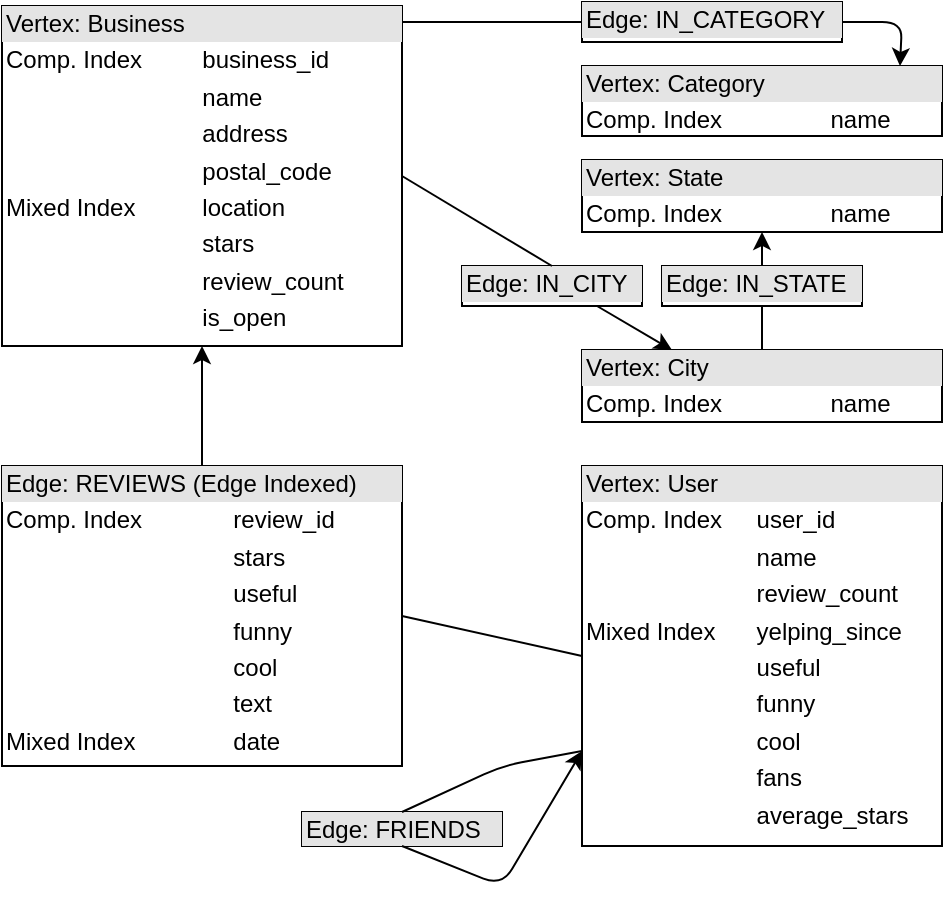 <mxfile version="12.1.2" type="device" pages="1"><diagram id="NwQjBXzm_egFfH6iz95A" name="Page-1"><mxGraphModel dx="1408" dy="739" grid="1" gridSize="10" guides="1" tooltips="1" connect="1" arrows="1" fold="1" page="1" pageScale="1" pageWidth="850" pageHeight="1100" math="0" shadow="0"><root><mxCell id="0"/><mxCell id="1" parent="0"/><mxCell id="M6VFCCf4fbQVGGwepapb-1" value="&lt;div style=&quot;box-sizing: border-box ; width: 100% ; background: #e4e4e4 ; padding: 2px&quot;&gt;Edge: REVIEWS (Edge Indexed)&lt;/div&gt;&lt;table style=&quot;width: 100% ; font-size: 1em&quot; cellpadding=&quot;2&quot; cellspacing=&quot;0&quot;&gt;&lt;tbody&gt;&lt;tr&gt;&lt;td&gt;Comp. Index&lt;/td&gt;&lt;td&gt;review_id&lt;/td&gt;&lt;/tr&gt;&lt;tr&gt;&lt;td&gt;&lt;br&gt;&lt;/td&gt;&lt;td&gt;stars&lt;/td&gt;&lt;/tr&gt;&lt;tr&gt;&lt;td&gt;&lt;br&gt;&lt;/td&gt;&lt;td&gt;useful&lt;/td&gt;&lt;/tr&gt;&lt;tr&gt;&lt;td&gt;&lt;br&gt;&lt;/td&gt;&lt;td&gt;funny&lt;/td&gt;&lt;/tr&gt;&lt;tr&gt;&lt;td&gt;&lt;br&gt;&lt;/td&gt;&lt;td&gt;cool&lt;/td&gt;&lt;/tr&gt;&lt;tr&gt;&lt;td&gt;&lt;br&gt;&lt;/td&gt;&lt;td&gt;text&lt;/td&gt;&lt;/tr&gt;&lt;tr&gt;&lt;td&gt;Mixed Index&lt;/td&gt;&lt;td&gt;date&lt;/td&gt;&lt;/tr&gt;&lt;/tbody&gt;&lt;/table&gt;" style="verticalAlign=top;align=left;overflow=fill;html=1;" parent="1" vertex="1"><mxGeometry x="120" y="290" width="200" height="150" as="geometry"/></mxCell><mxCell id="M6VFCCf4fbQVGGwepapb-2" value="&lt;div style=&quot;box-sizing: border-box ; width: 100% ; background: #e4e4e4 ; padding: 2px&quot;&gt;Vertex: Business&lt;/div&gt;&lt;table style=&quot;width: 100% ; font-size: 1em&quot; cellpadding=&quot;2&quot; cellspacing=&quot;0&quot;&gt;&lt;tbody&gt;&lt;tr&gt;&lt;td&gt;Comp. Index&lt;/td&gt;&lt;td&gt;business_id&lt;/td&gt;&lt;/tr&gt;&lt;tr&gt;&lt;td&gt;&lt;br&gt;&lt;/td&gt;&lt;td&gt;name&lt;/td&gt;&lt;/tr&gt;&lt;tr&gt;&lt;td&gt;&lt;br&gt;&lt;/td&gt;&lt;td&gt;address&lt;/td&gt;&lt;/tr&gt;&lt;tr&gt;&lt;td&gt;&lt;br&gt;&lt;/td&gt;&lt;td&gt;postal_code&lt;/td&gt;&lt;/tr&gt;&lt;tr&gt;&lt;td&gt;Mixed Index&lt;/td&gt;&lt;td&gt;location&lt;/td&gt;&lt;/tr&gt;&lt;tr&gt;&lt;td&gt;&lt;br&gt;&lt;/td&gt;&lt;td&gt;stars&lt;/td&gt;&lt;/tr&gt;&lt;tr&gt;&lt;td&gt;&lt;br&gt;&lt;/td&gt;&lt;td&gt;review_count&lt;/td&gt;&lt;/tr&gt;&lt;tr&gt;&lt;td&gt;&lt;br&gt;&lt;/td&gt;&lt;td&gt;is_open&lt;/td&gt;&lt;/tr&gt;&lt;/tbody&gt;&lt;/table&gt;" style="verticalAlign=top;align=left;overflow=fill;html=1;" parent="1" vertex="1"><mxGeometry x="120" y="60" width="200" height="170" as="geometry"/></mxCell><mxCell id="M6VFCCf4fbQVGGwepapb-3" value="&lt;div style=&quot;box-sizing: border-box ; width: 100% ; background: #e4e4e4 ; padding: 2px&quot;&gt;Vertex: Category&lt;/div&gt;&lt;table style=&quot;width: 100% ; font-size: 1em&quot; cellpadding=&quot;2&quot; cellspacing=&quot;0&quot;&gt;&lt;tbody&gt;&lt;tr&gt;&lt;td&gt;Comp. Index&lt;/td&gt;&lt;td&gt;name&lt;/td&gt;&lt;/tr&gt;&lt;/tbody&gt;&lt;/table&gt;" style="verticalAlign=top;align=left;overflow=fill;html=1;" parent="1" vertex="1"><mxGeometry x="410" y="90" width="180" height="35" as="geometry"/></mxCell><mxCell id="M6VFCCf4fbQVGGwepapb-4" value="&lt;div style=&quot;box-sizing: border-box ; width: 100% ; background: #e4e4e4 ; padding: 2px&quot;&gt;Edge: FRIENDS&lt;/div&gt;&lt;table style=&quot;width: 100% ; font-size: 1em&quot; cellpadding=&quot;2&quot; cellspacing=&quot;0&quot;&gt;&lt;tbody&gt;&lt;/tbody&gt;&lt;/table&gt;" style="verticalAlign=top;align=left;overflow=fill;html=1;" parent="1" vertex="1"><mxGeometry x="270" y="463" width="100" height="17" as="geometry"/></mxCell><mxCell id="M6VFCCf4fbQVGGwepapb-5" value="&lt;div style=&quot;box-sizing: border-box ; width: 100% ; background: #e4e4e4 ; padding: 2px&quot;&gt;Vertex: User&lt;/div&gt;&lt;table style=&quot;width: 100% ; font-size: 1em&quot; cellpadding=&quot;2&quot; cellspacing=&quot;0&quot;&gt;&lt;tbody&gt;&lt;tr&gt;&lt;td&gt;Comp. Index&lt;/td&gt;&lt;td&gt;user_id&lt;/td&gt;&lt;/tr&gt;&lt;tr&gt;&lt;td&gt;&lt;br&gt;&lt;/td&gt;&lt;td&gt;name&lt;/td&gt;&lt;/tr&gt;&lt;tr&gt;&lt;td&gt;&lt;/td&gt;&lt;td&gt;review_count&lt;br&gt;&lt;/td&gt;&lt;/tr&gt;&lt;tr&gt;&lt;td&gt;Mixed Index&lt;/td&gt;&lt;td&gt;yelping_since&lt;/td&gt;&lt;/tr&gt;&lt;tr&gt;&lt;td&gt;&lt;br&gt;&lt;/td&gt;&lt;td&gt;useful&lt;/td&gt;&lt;/tr&gt;&lt;tr&gt;&lt;td&gt;&lt;br&gt;&lt;/td&gt;&lt;td&gt;funny&lt;/td&gt;&lt;/tr&gt;&lt;tr&gt;&lt;td&gt;&lt;br&gt;&lt;/td&gt;&lt;td&gt;cool&lt;/td&gt;&lt;/tr&gt;&lt;tr&gt;&lt;td&gt;&lt;br&gt;&lt;/td&gt;&lt;td&gt;fans&lt;/td&gt;&lt;/tr&gt;&lt;tr&gt;&lt;td&gt;&lt;br&gt;&lt;/td&gt;&lt;td&gt;average_stars&lt;/td&gt;&lt;/tr&gt;&lt;/tbody&gt;&lt;/table&gt;" style="verticalAlign=top;align=left;overflow=fill;html=1;" parent="1" vertex="1"><mxGeometry x="410" y="290" width="180" height="190" as="geometry"/></mxCell><mxCell id="M6VFCCf4fbQVGGwepapb-6" value="&lt;div style=&quot;box-sizing: border-box ; width: 100% ; background: #e4e4e4 ; padding: 2px&quot;&gt;Vertex: City&lt;/div&gt;&lt;table style=&quot;width: 100% ; font-size: 1em&quot; cellpadding=&quot;2&quot; cellspacing=&quot;0&quot;&gt;&lt;tbody&gt;&lt;tr&gt;&lt;td&gt;Comp. Index&lt;/td&gt;&lt;td&gt;name&lt;/td&gt;&lt;/tr&gt;&lt;tr&gt;&lt;td&gt;&lt;/td&gt;&lt;td&gt;&lt;br&gt;&lt;/td&gt;&lt;/tr&gt;&lt;/tbody&gt;&lt;/table&gt;" style="verticalAlign=top;align=left;overflow=fill;html=1;" parent="1" vertex="1"><mxGeometry x="410" y="232" width="180" height="36" as="geometry"/></mxCell><mxCell id="M6VFCCf4fbQVGGwepapb-7" value="&lt;div style=&quot;box-sizing: border-box ; width: 100% ; background: #e4e4e4 ; padding: 2px&quot;&gt;Edge: IN_CATEGORY&lt;/div&gt;&lt;table style=&quot;width: 100% ; font-size: 1em&quot; cellpadding=&quot;2&quot; cellspacing=&quot;0&quot;&gt;&lt;tbody&gt;&lt;/tbody&gt;&lt;/table&gt;" style="verticalAlign=top;align=left;overflow=fill;html=1;" parent="1" vertex="1"><mxGeometry x="410" y="58" width="130" height="20" as="geometry"/></mxCell><mxCell id="M6VFCCf4fbQVGGwepapb-26" value="&lt;div style=&quot;box-sizing: border-box ; width: 100% ; background: #e4e4e4 ; padding: 2px&quot;&gt;Vertex: State&lt;/div&gt;&lt;table style=&quot;width: 100% ; font-size: 1em&quot; cellpadding=&quot;2&quot; cellspacing=&quot;0&quot;&gt;&lt;tbody&gt;&lt;tr&gt;&lt;td&gt;Comp. Index&lt;/td&gt;&lt;td&gt;name&lt;/td&gt;&lt;/tr&gt;&lt;tr&gt;&lt;td&gt;&lt;/td&gt;&lt;td&gt;&lt;br&gt;&lt;/td&gt;&lt;/tr&gt;&lt;/tbody&gt;&lt;/table&gt;" style="verticalAlign=top;align=left;overflow=fill;html=1;" parent="1" vertex="1"><mxGeometry x="410" y="137" width="180" height="36" as="geometry"/></mxCell><mxCell id="M6VFCCf4fbQVGGwepapb-27" value="" style="endArrow=classic;html=1;entryX=0.5;entryY=1;entryDx=0;entryDy=0;exitX=0.5;exitY=0;exitDx=0;exitDy=0;" parent="1" source="M6VFCCf4fbQVGGwepapb-1" target="M6VFCCf4fbQVGGwepapb-2" edge="1"><mxGeometry width="50" height="50" relative="1" as="geometry"><mxPoint x="120" y="590" as="sourcePoint"/><mxPoint x="170" y="540" as="targetPoint"/></mxGeometry></mxCell><mxCell id="M6VFCCf4fbQVGGwepapb-28" value="" style="endArrow=none;html=1;entryX=0;entryY=0.5;entryDx=0;entryDy=0;exitX=1;exitY=0.5;exitDx=0;exitDy=0;" parent="1" source="M6VFCCf4fbQVGGwepapb-1" target="M6VFCCf4fbQVGGwepapb-5" edge="1"><mxGeometry width="50" height="50" relative="1" as="geometry"><mxPoint x="120" y="590" as="sourcePoint"/><mxPoint x="170" y="540" as="targetPoint"/></mxGeometry></mxCell><mxCell id="M6VFCCf4fbQVGGwepapb-32" value="" style="endArrow=classic;html=1;entryX=0;entryY=0.75;entryDx=0;entryDy=0;exitX=0.5;exitY=1;exitDx=0;exitDy=0;" parent="1" source="M6VFCCf4fbQVGGwepapb-4" target="M6VFCCf4fbQVGGwepapb-5" edge="1"><mxGeometry width="50" height="50" relative="1" as="geometry"><mxPoint x="120" y="570" as="sourcePoint"/><mxPoint x="170" y="520" as="targetPoint"/><Array as="points"><mxPoint x="370" y="500"/></Array></mxGeometry></mxCell><mxCell id="M6VFCCf4fbQVGGwepapb-34" value="" style="endArrow=none;html=1;entryX=0;entryY=0.75;entryDx=0;entryDy=0;exitX=0.5;exitY=0;exitDx=0;exitDy=0;" parent="1" source="M6VFCCf4fbQVGGwepapb-4" target="M6VFCCf4fbQVGGwepapb-5" edge="1"><mxGeometry width="50" height="50" relative="1" as="geometry"><mxPoint x="120" y="580" as="sourcePoint"/><mxPoint x="170" y="530" as="targetPoint"/><Array as="points"><mxPoint x="370" y="440"/></Array></mxGeometry></mxCell><mxCell id="M6VFCCf4fbQVGGwepapb-36" value="&lt;div style=&quot;box-sizing: border-box ; width: 100% ; background: #e4e4e4 ; padding: 2px&quot;&gt;Edge: IN_CITY&lt;/div&gt;&lt;table style=&quot;width: 100% ; font-size: 1em&quot; cellpadding=&quot;2&quot; cellspacing=&quot;0&quot;&gt;&lt;tbody&gt;&lt;/tbody&gt;&lt;/table&gt;" style="verticalAlign=top;align=left;overflow=fill;html=1;" parent="1" vertex="1"><mxGeometry x="350" y="190" width="90" height="20" as="geometry"/></mxCell><mxCell id="M6VFCCf4fbQVGGwepapb-38" value="&lt;div style=&quot;box-sizing: border-box ; width: 100% ; background: #e4e4e4 ; padding: 2px&quot;&gt;Edge: IN_STATE&lt;/div&gt;&lt;table style=&quot;width: 100% ; font-size: 1em&quot; cellpadding=&quot;2&quot; cellspacing=&quot;0&quot;&gt;&lt;tbody&gt;&lt;/tbody&gt;&lt;/table&gt;" style="verticalAlign=top;align=left;overflow=fill;html=1;" parent="1" vertex="1"><mxGeometry x="450" y="190" width="100" height="20" as="geometry"/></mxCell><mxCell id="M6VFCCf4fbQVGGwepapb-42" value="" style="endArrow=none;html=1;entryX=1;entryY=0.5;entryDx=0;entryDy=0;exitX=0.5;exitY=0;exitDx=0;exitDy=0;" parent="1" source="M6VFCCf4fbQVGGwepapb-36" target="M6VFCCf4fbQVGGwepapb-2" edge="1"><mxGeometry width="50" height="50" relative="1" as="geometry"><mxPoint x="120" y="580" as="sourcePoint"/><mxPoint x="170" y="530" as="targetPoint"/></mxGeometry></mxCell><mxCell id="M6VFCCf4fbQVGGwepapb-43" value="" style="endArrow=classic;html=1;entryX=0.25;entryY=0;entryDx=0;entryDy=0;exitX=0.75;exitY=1;exitDx=0;exitDy=0;" parent="1" source="M6VFCCf4fbQVGGwepapb-36" target="M6VFCCf4fbQVGGwepapb-6" edge="1"><mxGeometry width="50" height="50" relative="1" as="geometry"><mxPoint x="120" y="580" as="sourcePoint"/><mxPoint x="170" y="530" as="targetPoint"/></mxGeometry></mxCell><mxCell id="M6VFCCf4fbQVGGwepapb-44" value="" style="endArrow=none;html=1;entryX=0.5;entryY=1;entryDx=0;entryDy=0;exitX=0.5;exitY=0;exitDx=0;exitDy=0;" parent="1" source="M6VFCCf4fbQVGGwepapb-6" target="M6VFCCf4fbQVGGwepapb-38" edge="1"><mxGeometry width="50" height="50" relative="1" as="geometry"><mxPoint x="120" y="580" as="sourcePoint"/><mxPoint x="170" y="530" as="targetPoint"/></mxGeometry></mxCell><mxCell id="M6VFCCf4fbQVGGwepapb-45" value="" style="endArrow=classic;html=1;entryX=0.5;entryY=1;entryDx=0;entryDy=0;exitX=0.5;exitY=0;exitDx=0;exitDy=0;" parent="1" source="M6VFCCf4fbQVGGwepapb-38" target="M6VFCCf4fbQVGGwepapb-26" edge="1"><mxGeometry width="50" height="50" relative="1" as="geometry"><mxPoint x="120" y="580" as="sourcePoint"/><mxPoint x="170" y="530" as="targetPoint"/></mxGeometry></mxCell><mxCell id="M6VFCCf4fbQVGGwepapb-46" value="" style="endArrow=none;html=1;exitX=0;exitY=0.5;exitDx=0;exitDy=0;" parent="1" source="M6VFCCf4fbQVGGwepapb-7" edge="1"><mxGeometry width="50" height="50" relative="1" as="geometry"><mxPoint x="120" y="580" as="sourcePoint"/><mxPoint x="320" y="68" as="targetPoint"/></mxGeometry></mxCell><mxCell id="M6VFCCf4fbQVGGwepapb-47" value="" style="endArrow=classic;html=1;exitX=1;exitY=0.5;exitDx=0;exitDy=0;exitPerimeter=0;" parent="1" source="M6VFCCf4fbQVGGwepapb-7" edge="1"><mxGeometry width="50" height="50" relative="1" as="geometry"><mxPoint x="120" y="580" as="sourcePoint"/><mxPoint x="569" y="90" as="targetPoint"/><Array as="points"><mxPoint x="570" y="68"/></Array></mxGeometry></mxCell></root></mxGraphModel></diagram></mxfile>